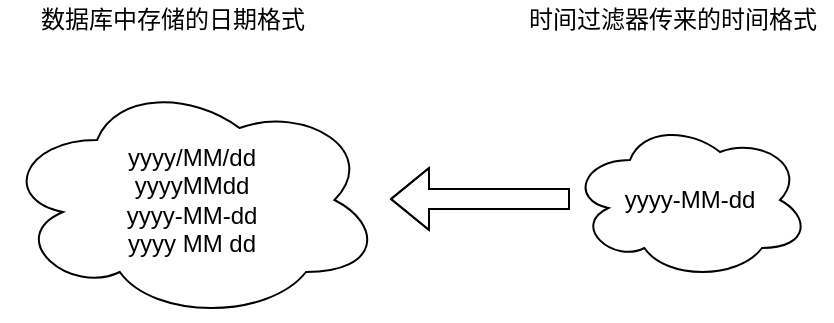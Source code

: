 <mxfile version="17.5.0" type="github">
  <diagram id="G_9-2qdicj4UJVRfquI0" name="Page-1">
    <mxGraphModel dx="946" dy="504" grid="1" gridSize="10" guides="1" tooltips="1" connect="1" arrows="1" fold="1" page="1" pageScale="1" pageWidth="827" pageHeight="1169" math="0" shadow="0">
      <root>
        <mxCell id="0" />
        <mxCell id="1" parent="0" />
        <mxCell id="zSZ344aRCzR-wqKju0uk-2" value="数据库中存储的日期格式" style="text;html=1;align=center;verticalAlign=middle;resizable=0;points=[];autosize=1;strokeColor=none;fillColor=none;" vertex="1" parent="1">
          <mxGeometry x="140" y="30" width="150" height="20" as="geometry" />
        </mxCell>
        <mxCell id="zSZ344aRCzR-wqKju0uk-4" value="时间过滤器传来的时间格式" style="text;html=1;align=center;verticalAlign=middle;resizable=0;points=[];autosize=1;strokeColor=none;fillColor=none;" vertex="1" parent="1">
          <mxGeometry x="385" y="30" width="160" height="20" as="geometry" />
        </mxCell>
        <mxCell id="zSZ344aRCzR-wqKju0uk-5" value="yyyy-MM-dd" style="ellipse;shape=cloud;whiteSpace=wrap;html=1;" vertex="1" parent="1">
          <mxGeometry x="414" y="90" width="120" height="80" as="geometry" />
        </mxCell>
        <mxCell id="zSZ344aRCzR-wqKju0uk-6" value="&lt;span&gt;yyyy/MM/dd&lt;/span&gt;&lt;br&gt;&lt;span&gt;yyyyMMdd&lt;/span&gt;&lt;br&gt;&lt;span&gt;yyyy-MM-dd&lt;/span&gt;&lt;br&gt;&lt;span&gt;yyyy MM dd&lt;/span&gt;" style="ellipse;shape=cloud;whiteSpace=wrap;html=1;" vertex="1" parent="1">
          <mxGeometry x="130" y="70" width="190" height="120" as="geometry" />
        </mxCell>
        <mxCell id="zSZ344aRCzR-wqKju0uk-9" value="" style="shape=flexArrow;endArrow=classic;html=1;rounded=0;" edge="1" parent="1">
          <mxGeometry width="50" height="50" relative="1" as="geometry">
            <mxPoint x="414" y="129.5" as="sourcePoint" />
            <mxPoint x="324" y="129.5" as="targetPoint" />
            <Array as="points">
              <mxPoint x="404" y="129.5" />
              <mxPoint x="394" y="129.5" />
            </Array>
          </mxGeometry>
        </mxCell>
      </root>
    </mxGraphModel>
  </diagram>
</mxfile>
